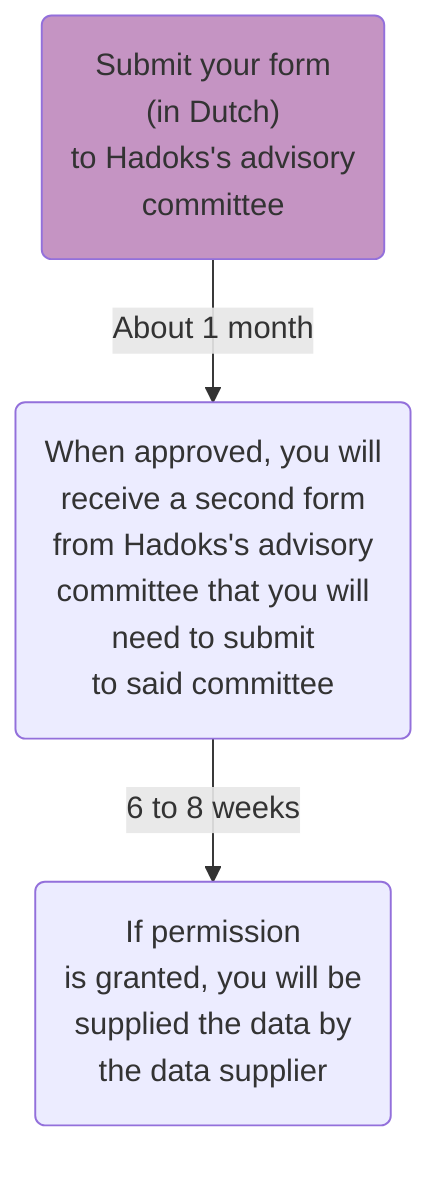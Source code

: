 flowchart TD
    hadoks01("Submit your form 
    (in Dutch) 
    to Hadoks's advisory 
    committee") -->|About 1 month| hadoks02("When approved, you will 
    receive a second form 
    from Hadoks's advisory 
    committee that you will 
    need to submit
    to said committee")
    hadoks02 -->|6 to 8 weeks| hadoks03("If permission
    is granted, you will be 
    supplied the data by 
    the data supplier")

    style hadoks01 fill:#c594c3
    click hadoks01 "https://elan-dcc.github.io/hadoks_projectaanvragen_2024.docx" "Form application Hadoks"